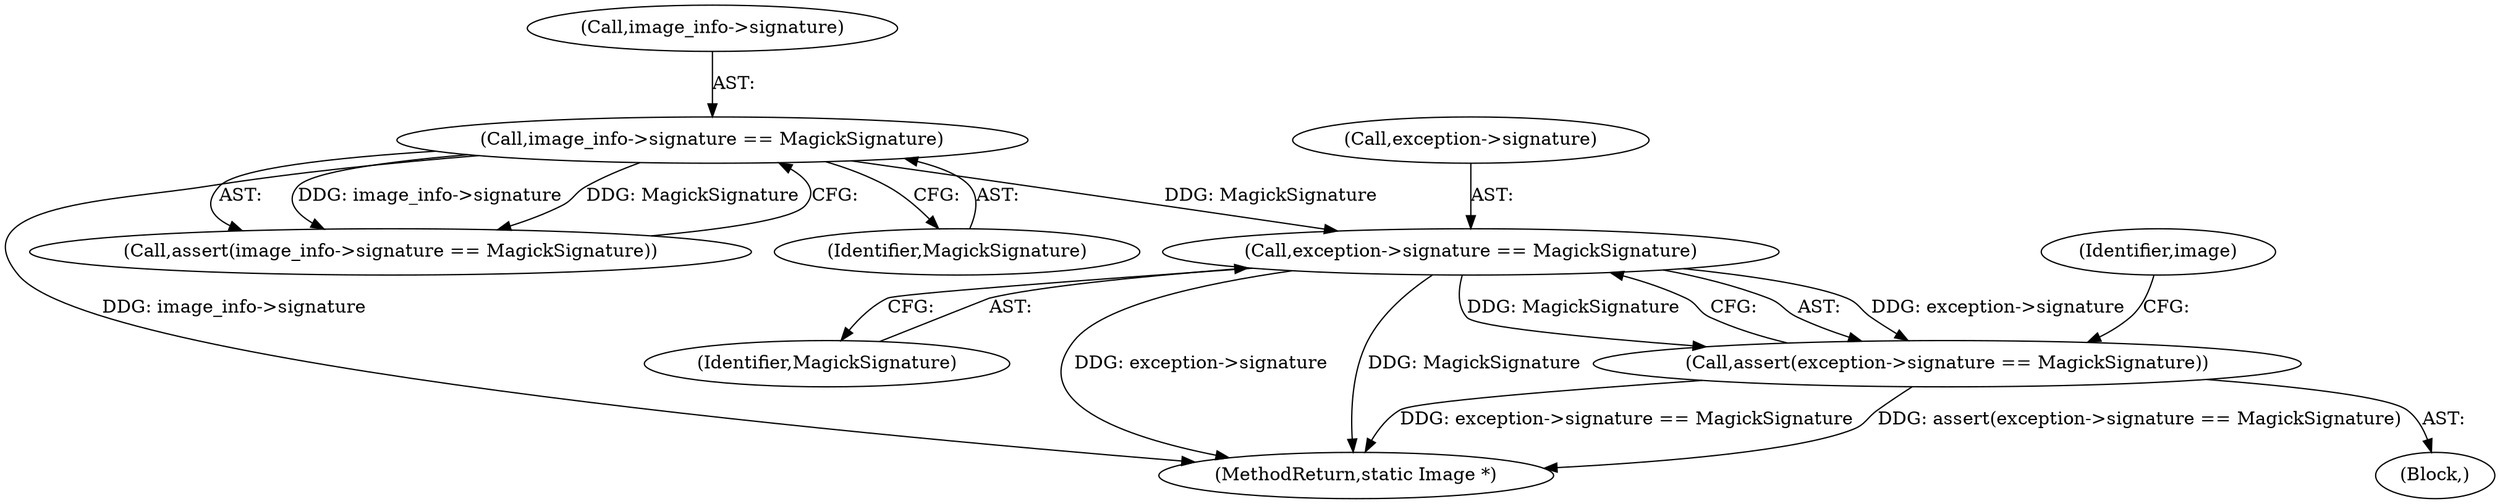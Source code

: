 digraph "0_ImageMagick_f6e9d0d9955e85bdd7540b251cd50d598dacc5e6_3@pointer" {
"1000186" [label="(Call,exception->signature == MagickSignature)"];
"1000159" [label="(Call,image_info->signature == MagickSignature)"];
"1000185" [label="(Call,assert(exception->signature == MagickSignature))"];
"1000190" [label="(Identifier,MagickSignature)"];
"1003666" [label="(MethodReturn,static Image *)"];
"1000186" [label="(Call,exception->signature == MagickSignature)"];
"1000185" [label="(Call,assert(exception->signature == MagickSignature))"];
"1000159" [label="(Call,image_info->signature == MagickSignature)"];
"1000129" [label="(Block,)"];
"1000158" [label="(Call,assert(image_info->signature == MagickSignature))"];
"1000163" [label="(Identifier,MagickSignature)"];
"1000187" [label="(Call,exception->signature)"];
"1000192" [label="(Identifier,image)"];
"1000160" [label="(Call,image_info->signature)"];
"1000186" -> "1000185"  [label="AST: "];
"1000186" -> "1000190"  [label="CFG: "];
"1000187" -> "1000186"  [label="AST: "];
"1000190" -> "1000186"  [label="AST: "];
"1000185" -> "1000186"  [label="CFG: "];
"1000186" -> "1003666"  [label="DDG: exception->signature"];
"1000186" -> "1003666"  [label="DDG: MagickSignature"];
"1000186" -> "1000185"  [label="DDG: exception->signature"];
"1000186" -> "1000185"  [label="DDG: MagickSignature"];
"1000159" -> "1000186"  [label="DDG: MagickSignature"];
"1000159" -> "1000158"  [label="AST: "];
"1000159" -> "1000163"  [label="CFG: "];
"1000160" -> "1000159"  [label="AST: "];
"1000163" -> "1000159"  [label="AST: "];
"1000158" -> "1000159"  [label="CFG: "];
"1000159" -> "1003666"  [label="DDG: image_info->signature"];
"1000159" -> "1000158"  [label="DDG: image_info->signature"];
"1000159" -> "1000158"  [label="DDG: MagickSignature"];
"1000185" -> "1000129"  [label="AST: "];
"1000192" -> "1000185"  [label="CFG: "];
"1000185" -> "1003666"  [label="DDG: exception->signature == MagickSignature"];
"1000185" -> "1003666"  [label="DDG: assert(exception->signature == MagickSignature)"];
}
